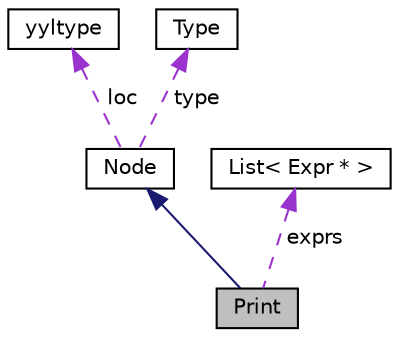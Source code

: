 digraph "Print"
{
 // LATEX_PDF_SIZE
  edge [fontname="Helvetica",fontsize="10",labelfontname="Helvetica",labelfontsize="10"];
  node [fontname="Helvetica",fontsize="10",shape=record];
  Node1 [label="Print",height=0.2,width=0.4,color="black", fillcolor="grey75", style="filled", fontcolor="black",tooltip="print function call node"];
  Node2 -> Node1 [dir="back",color="midnightblue",fontsize="10",style="solid",fontname="Helvetica"];
  Node2 [label="Node",height=0.2,width=0.4,color="black", fillcolor="white", style="filled",URL="$classNode.html",tooltip="basic node defination"];
  Node3 -> Node2 [dir="back",color="darkorchid3",fontsize="10",style="dashed",label=" loc" ,fontname="Helvetica"];
  Node3 [label="yyltype",height=0.2,width=0.4,color="black", fillcolor="white", style="filled",URL="$structyyltype.html",tooltip="store location information"];
  Node4 -> Node2 [dir="back",color="darkorchid3",fontsize="10",style="dashed",label=" type" ,fontname="Helvetica"];
  Node4 [label="Type",height=0.2,width=0.4,color="black", fillcolor="white", style="filled",URL="$classType.html",tooltip=" "];
  Node5 -> Node1 [dir="back",color="darkorchid3",fontsize="10",style="dashed",label=" exprs" ,fontname="Helvetica"];
  Node5 [label="List\< Expr * \>",height=0.2,width=0.4,color="black", fillcolor="white", style="filled",URL="$classList.html",tooltip=" "];
}
